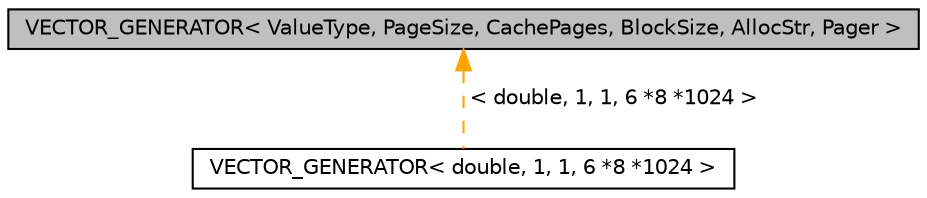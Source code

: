 digraph G
{
  bgcolor="transparent";
  edge [fontname="Helvetica",fontsize="10",labelfontname="Helvetica",labelfontsize="10"];
  node [fontname="Helvetica",fontsize="10",shape=record];
  Node1 [label="VECTOR_GENERATOR\< ValueType, PageSize, CachePages, BlockSize, AllocStr, Pager \>",height=0.2,width=0.4,color="black", fillcolor="grey75", style="filled" fontcolor="black"];
  Node1 -> Node2 [dir="back",color="orange",fontsize="10",style="dashed",label=" \< double, 1, 1, 6 *8 *1024 \>" ,fontname="Helvetica"];
  Node2 [label="VECTOR_GENERATOR\< double, 1, 1, 6 *8 *1024 \>",height=0.2,width=0.4,color="black",URL="$structVECTOR__GENERATOR.html"];
}
